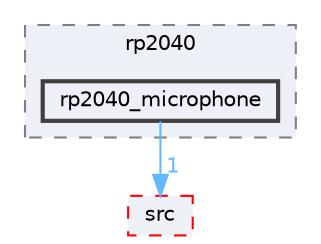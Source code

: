 digraph "Face_Access_inferencing/examples/rp2040/rp2040_microphone"
{
 // LATEX_PDF_SIZE
  bgcolor="transparent";
  edge [fontname=Helvetica,fontsize=10,labelfontname=Helvetica,labelfontsize=10];
  node [fontname=Helvetica,fontsize=10,shape=box,height=0.2,width=0.4];
  compound=true
  subgraph clusterdir_3cef469c4997b9ffc787a9e6ede43765 {
    graph [ bgcolor="#edf0f7", pencolor="grey50", label="rp2040", fontname=Helvetica,fontsize=10 style="filled,dashed", URL="dir_3cef469c4997b9ffc787a9e6ede43765.html",tooltip=""]
  dir_eb47ae858a8ca34c3e32520a06c39e3f [label="rp2040_microphone", fillcolor="#edf0f7", color="grey25", style="filled,bold", URL="dir_eb47ae858a8ca34c3e32520a06c39e3f.html",tooltip=""];
  }
  dir_a10e16a828caf535b3ccf4484f92e610 [label="src", fillcolor="#edf0f7", color="red", style="filled,dashed", URL="dir_a10e16a828caf535b3ccf4484f92e610.html",tooltip=""];
  dir_eb47ae858a8ca34c3e32520a06c39e3f->dir_a10e16a828caf535b3ccf4484f92e610 [headlabel="1", labeldistance=1.5 headhref="dir_000268_000302.html" href="dir_000268_000302.html" color="steelblue1" fontcolor="steelblue1"];
}
